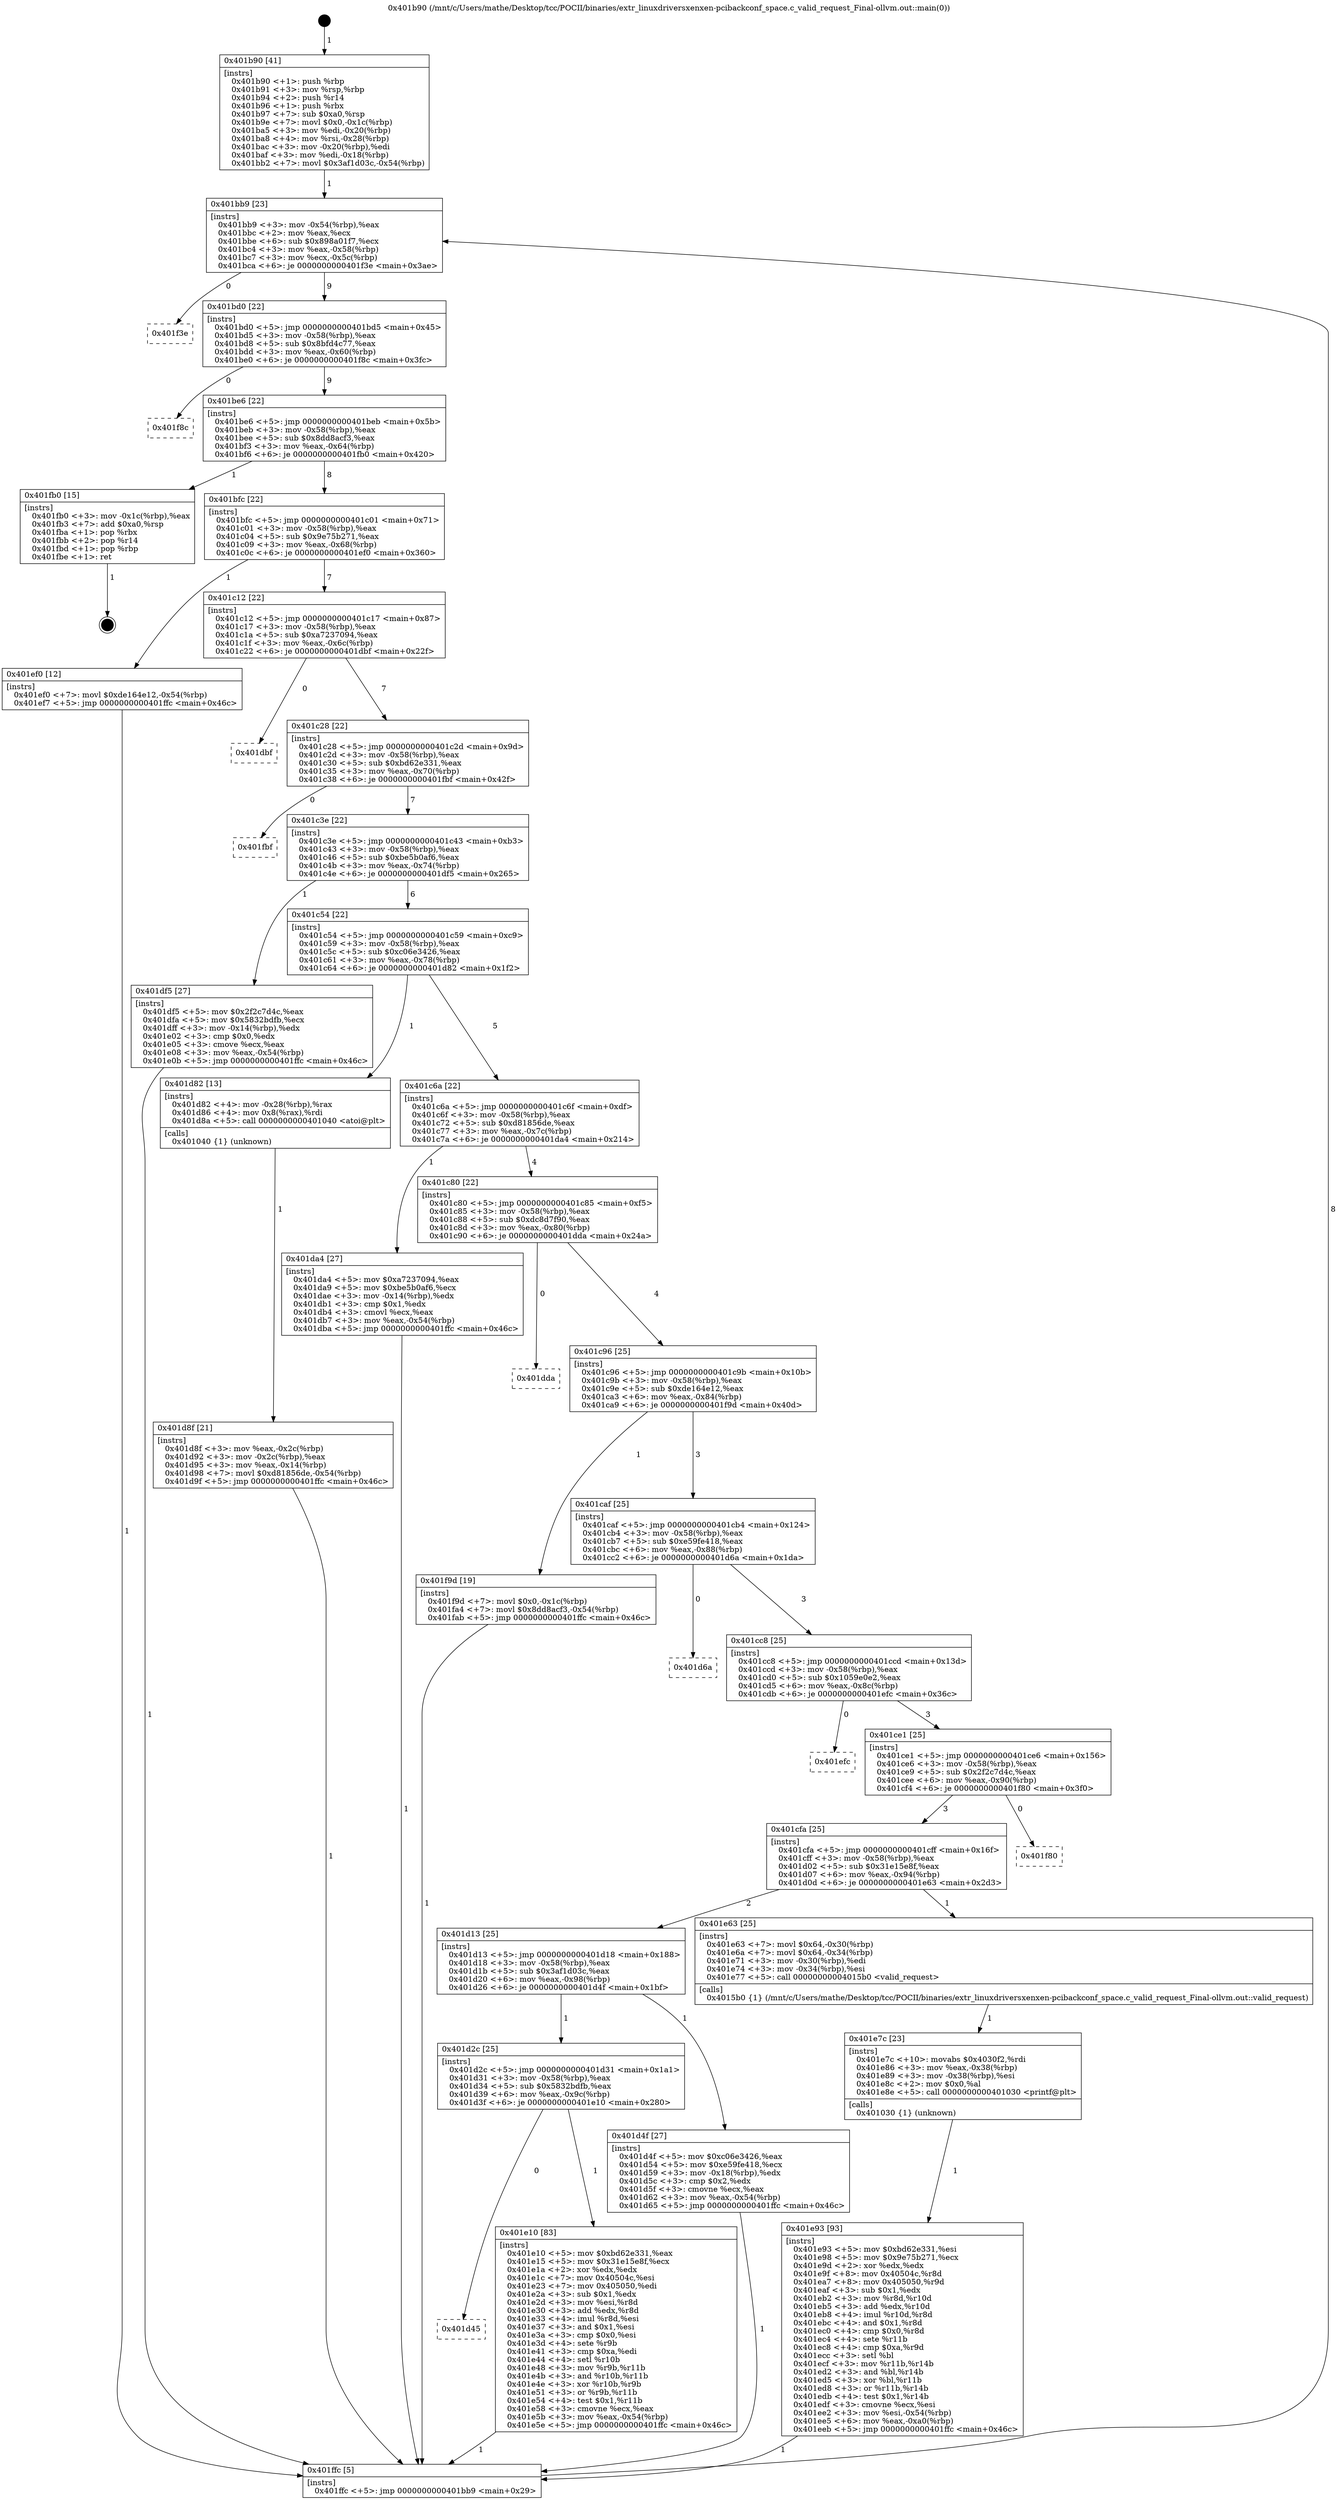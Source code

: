 digraph "0x401b90" {
  label = "0x401b90 (/mnt/c/Users/mathe/Desktop/tcc/POCII/binaries/extr_linuxdriversxenxen-pcibackconf_space.c_valid_request_Final-ollvm.out::main(0))"
  labelloc = "t"
  node[shape=record]

  Entry [label="",width=0.3,height=0.3,shape=circle,fillcolor=black,style=filled]
  "0x401bb9" [label="{
     0x401bb9 [23]\l
     | [instrs]\l
     &nbsp;&nbsp;0x401bb9 \<+3\>: mov -0x54(%rbp),%eax\l
     &nbsp;&nbsp;0x401bbc \<+2\>: mov %eax,%ecx\l
     &nbsp;&nbsp;0x401bbe \<+6\>: sub $0x898a01f7,%ecx\l
     &nbsp;&nbsp;0x401bc4 \<+3\>: mov %eax,-0x58(%rbp)\l
     &nbsp;&nbsp;0x401bc7 \<+3\>: mov %ecx,-0x5c(%rbp)\l
     &nbsp;&nbsp;0x401bca \<+6\>: je 0000000000401f3e \<main+0x3ae\>\l
  }"]
  "0x401f3e" [label="{
     0x401f3e\l
  }", style=dashed]
  "0x401bd0" [label="{
     0x401bd0 [22]\l
     | [instrs]\l
     &nbsp;&nbsp;0x401bd0 \<+5\>: jmp 0000000000401bd5 \<main+0x45\>\l
     &nbsp;&nbsp;0x401bd5 \<+3\>: mov -0x58(%rbp),%eax\l
     &nbsp;&nbsp;0x401bd8 \<+5\>: sub $0x8bfd4c77,%eax\l
     &nbsp;&nbsp;0x401bdd \<+3\>: mov %eax,-0x60(%rbp)\l
     &nbsp;&nbsp;0x401be0 \<+6\>: je 0000000000401f8c \<main+0x3fc\>\l
  }"]
  Exit [label="",width=0.3,height=0.3,shape=circle,fillcolor=black,style=filled,peripheries=2]
  "0x401f8c" [label="{
     0x401f8c\l
  }", style=dashed]
  "0x401be6" [label="{
     0x401be6 [22]\l
     | [instrs]\l
     &nbsp;&nbsp;0x401be6 \<+5\>: jmp 0000000000401beb \<main+0x5b\>\l
     &nbsp;&nbsp;0x401beb \<+3\>: mov -0x58(%rbp),%eax\l
     &nbsp;&nbsp;0x401bee \<+5\>: sub $0x8dd8acf3,%eax\l
     &nbsp;&nbsp;0x401bf3 \<+3\>: mov %eax,-0x64(%rbp)\l
     &nbsp;&nbsp;0x401bf6 \<+6\>: je 0000000000401fb0 \<main+0x420\>\l
  }"]
  "0x401e93" [label="{
     0x401e93 [93]\l
     | [instrs]\l
     &nbsp;&nbsp;0x401e93 \<+5\>: mov $0xbd62e331,%esi\l
     &nbsp;&nbsp;0x401e98 \<+5\>: mov $0x9e75b271,%ecx\l
     &nbsp;&nbsp;0x401e9d \<+2\>: xor %edx,%edx\l
     &nbsp;&nbsp;0x401e9f \<+8\>: mov 0x40504c,%r8d\l
     &nbsp;&nbsp;0x401ea7 \<+8\>: mov 0x405050,%r9d\l
     &nbsp;&nbsp;0x401eaf \<+3\>: sub $0x1,%edx\l
     &nbsp;&nbsp;0x401eb2 \<+3\>: mov %r8d,%r10d\l
     &nbsp;&nbsp;0x401eb5 \<+3\>: add %edx,%r10d\l
     &nbsp;&nbsp;0x401eb8 \<+4\>: imul %r10d,%r8d\l
     &nbsp;&nbsp;0x401ebc \<+4\>: and $0x1,%r8d\l
     &nbsp;&nbsp;0x401ec0 \<+4\>: cmp $0x0,%r8d\l
     &nbsp;&nbsp;0x401ec4 \<+4\>: sete %r11b\l
     &nbsp;&nbsp;0x401ec8 \<+4\>: cmp $0xa,%r9d\l
     &nbsp;&nbsp;0x401ecc \<+3\>: setl %bl\l
     &nbsp;&nbsp;0x401ecf \<+3\>: mov %r11b,%r14b\l
     &nbsp;&nbsp;0x401ed2 \<+3\>: and %bl,%r14b\l
     &nbsp;&nbsp;0x401ed5 \<+3\>: xor %bl,%r11b\l
     &nbsp;&nbsp;0x401ed8 \<+3\>: or %r11b,%r14b\l
     &nbsp;&nbsp;0x401edb \<+4\>: test $0x1,%r14b\l
     &nbsp;&nbsp;0x401edf \<+3\>: cmovne %ecx,%esi\l
     &nbsp;&nbsp;0x401ee2 \<+3\>: mov %esi,-0x54(%rbp)\l
     &nbsp;&nbsp;0x401ee5 \<+6\>: mov %eax,-0xa0(%rbp)\l
     &nbsp;&nbsp;0x401eeb \<+5\>: jmp 0000000000401ffc \<main+0x46c\>\l
  }"]
  "0x401fb0" [label="{
     0x401fb0 [15]\l
     | [instrs]\l
     &nbsp;&nbsp;0x401fb0 \<+3\>: mov -0x1c(%rbp),%eax\l
     &nbsp;&nbsp;0x401fb3 \<+7\>: add $0xa0,%rsp\l
     &nbsp;&nbsp;0x401fba \<+1\>: pop %rbx\l
     &nbsp;&nbsp;0x401fbb \<+2\>: pop %r14\l
     &nbsp;&nbsp;0x401fbd \<+1\>: pop %rbp\l
     &nbsp;&nbsp;0x401fbe \<+1\>: ret\l
  }"]
  "0x401bfc" [label="{
     0x401bfc [22]\l
     | [instrs]\l
     &nbsp;&nbsp;0x401bfc \<+5\>: jmp 0000000000401c01 \<main+0x71\>\l
     &nbsp;&nbsp;0x401c01 \<+3\>: mov -0x58(%rbp),%eax\l
     &nbsp;&nbsp;0x401c04 \<+5\>: sub $0x9e75b271,%eax\l
     &nbsp;&nbsp;0x401c09 \<+3\>: mov %eax,-0x68(%rbp)\l
     &nbsp;&nbsp;0x401c0c \<+6\>: je 0000000000401ef0 \<main+0x360\>\l
  }"]
  "0x401e7c" [label="{
     0x401e7c [23]\l
     | [instrs]\l
     &nbsp;&nbsp;0x401e7c \<+10\>: movabs $0x4030f2,%rdi\l
     &nbsp;&nbsp;0x401e86 \<+3\>: mov %eax,-0x38(%rbp)\l
     &nbsp;&nbsp;0x401e89 \<+3\>: mov -0x38(%rbp),%esi\l
     &nbsp;&nbsp;0x401e8c \<+2\>: mov $0x0,%al\l
     &nbsp;&nbsp;0x401e8e \<+5\>: call 0000000000401030 \<printf@plt\>\l
     | [calls]\l
     &nbsp;&nbsp;0x401030 \{1\} (unknown)\l
  }"]
  "0x401ef0" [label="{
     0x401ef0 [12]\l
     | [instrs]\l
     &nbsp;&nbsp;0x401ef0 \<+7\>: movl $0xde164e12,-0x54(%rbp)\l
     &nbsp;&nbsp;0x401ef7 \<+5\>: jmp 0000000000401ffc \<main+0x46c\>\l
  }"]
  "0x401c12" [label="{
     0x401c12 [22]\l
     | [instrs]\l
     &nbsp;&nbsp;0x401c12 \<+5\>: jmp 0000000000401c17 \<main+0x87\>\l
     &nbsp;&nbsp;0x401c17 \<+3\>: mov -0x58(%rbp),%eax\l
     &nbsp;&nbsp;0x401c1a \<+5\>: sub $0xa7237094,%eax\l
     &nbsp;&nbsp;0x401c1f \<+3\>: mov %eax,-0x6c(%rbp)\l
     &nbsp;&nbsp;0x401c22 \<+6\>: je 0000000000401dbf \<main+0x22f\>\l
  }"]
  "0x401d45" [label="{
     0x401d45\l
  }", style=dashed]
  "0x401dbf" [label="{
     0x401dbf\l
  }", style=dashed]
  "0x401c28" [label="{
     0x401c28 [22]\l
     | [instrs]\l
     &nbsp;&nbsp;0x401c28 \<+5\>: jmp 0000000000401c2d \<main+0x9d\>\l
     &nbsp;&nbsp;0x401c2d \<+3\>: mov -0x58(%rbp),%eax\l
     &nbsp;&nbsp;0x401c30 \<+5\>: sub $0xbd62e331,%eax\l
     &nbsp;&nbsp;0x401c35 \<+3\>: mov %eax,-0x70(%rbp)\l
     &nbsp;&nbsp;0x401c38 \<+6\>: je 0000000000401fbf \<main+0x42f\>\l
  }"]
  "0x401e10" [label="{
     0x401e10 [83]\l
     | [instrs]\l
     &nbsp;&nbsp;0x401e10 \<+5\>: mov $0xbd62e331,%eax\l
     &nbsp;&nbsp;0x401e15 \<+5\>: mov $0x31e15e8f,%ecx\l
     &nbsp;&nbsp;0x401e1a \<+2\>: xor %edx,%edx\l
     &nbsp;&nbsp;0x401e1c \<+7\>: mov 0x40504c,%esi\l
     &nbsp;&nbsp;0x401e23 \<+7\>: mov 0x405050,%edi\l
     &nbsp;&nbsp;0x401e2a \<+3\>: sub $0x1,%edx\l
     &nbsp;&nbsp;0x401e2d \<+3\>: mov %esi,%r8d\l
     &nbsp;&nbsp;0x401e30 \<+3\>: add %edx,%r8d\l
     &nbsp;&nbsp;0x401e33 \<+4\>: imul %r8d,%esi\l
     &nbsp;&nbsp;0x401e37 \<+3\>: and $0x1,%esi\l
     &nbsp;&nbsp;0x401e3a \<+3\>: cmp $0x0,%esi\l
     &nbsp;&nbsp;0x401e3d \<+4\>: sete %r9b\l
     &nbsp;&nbsp;0x401e41 \<+3\>: cmp $0xa,%edi\l
     &nbsp;&nbsp;0x401e44 \<+4\>: setl %r10b\l
     &nbsp;&nbsp;0x401e48 \<+3\>: mov %r9b,%r11b\l
     &nbsp;&nbsp;0x401e4b \<+3\>: and %r10b,%r11b\l
     &nbsp;&nbsp;0x401e4e \<+3\>: xor %r10b,%r9b\l
     &nbsp;&nbsp;0x401e51 \<+3\>: or %r9b,%r11b\l
     &nbsp;&nbsp;0x401e54 \<+4\>: test $0x1,%r11b\l
     &nbsp;&nbsp;0x401e58 \<+3\>: cmovne %ecx,%eax\l
     &nbsp;&nbsp;0x401e5b \<+3\>: mov %eax,-0x54(%rbp)\l
     &nbsp;&nbsp;0x401e5e \<+5\>: jmp 0000000000401ffc \<main+0x46c\>\l
  }"]
  "0x401fbf" [label="{
     0x401fbf\l
  }", style=dashed]
  "0x401c3e" [label="{
     0x401c3e [22]\l
     | [instrs]\l
     &nbsp;&nbsp;0x401c3e \<+5\>: jmp 0000000000401c43 \<main+0xb3\>\l
     &nbsp;&nbsp;0x401c43 \<+3\>: mov -0x58(%rbp),%eax\l
     &nbsp;&nbsp;0x401c46 \<+5\>: sub $0xbe5b0af6,%eax\l
     &nbsp;&nbsp;0x401c4b \<+3\>: mov %eax,-0x74(%rbp)\l
     &nbsp;&nbsp;0x401c4e \<+6\>: je 0000000000401df5 \<main+0x265\>\l
  }"]
  "0x401d8f" [label="{
     0x401d8f [21]\l
     | [instrs]\l
     &nbsp;&nbsp;0x401d8f \<+3\>: mov %eax,-0x2c(%rbp)\l
     &nbsp;&nbsp;0x401d92 \<+3\>: mov -0x2c(%rbp),%eax\l
     &nbsp;&nbsp;0x401d95 \<+3\>: mov %eax,-0x14(%rbp)\l
     &nbsp;&nbsp;0x401d98 \<+7\>: movl $0xd81856de,-0x54(%rbp)\l
     &nbsp;&nbsp;0x401d9f \<+5\>: jmp 0000000000401ffc \<main+0x46c\>\l
  }"]
  "0x401df5" [label="{
     0x401df5 [27]\l
     | [instrs]\l
     &nbsp;&nbsp;0x401df5 \<+5\>: mov $0x2f2c7d4c,%eax\l
     &nbsp;&nbsp;0x401dfa \<+5\>: mov $0x5832bdfb,%ecx\l
     &nbsp;&nbsp;0x401dff \<+3\>: mov -0x14(%rbp),%edx\l
     &nbsp;&nbsp;0x401e02 \<+3\>: cmp $0x0,%edx\l
     &nbsp;&nbsp;0x401e05 \<+3\>: cmove %ecx,%eax\l
     &nbsp;&nbsp;0x401e08 \<+3\>: mov %eax,-0x54(%rbp)\l
     &nbsp;&nbsp;0x401e0b \<+5\>: jmp 0000000000401ffc \<main+0x46c\>\l
  }"]
  "0x401c54" [label="{
     0x401c54 [22]\l
     | [instrs]\l
     &nbsp;&nbsp;0x401c54 \<+5\>: jmp 0000000000401c59 \<main+0xc9\>\l
     &nbsp;&nbsp;0x401c59 \<+3\>: mov -0x58(%rbp),%eax\l
     &nbsp;&nbsp;0x401c5c \<+5\>: sub $0xc06e3426,%eax\l
     &nbsp;&nbsp;0x401c61 \<+3\>: mov %eax,-0x78(%rbp)\l
     &nbsp;&nbsp;0x401c64 \<+6\>: je 0000000000401d82 \<main+0x1f2\>\l
  }"]
  "0x401b90" [label="{
     0x401b90 [41]\l
     | [instrs]\l
     &nbsp;&nbsp;0x401b90 \<+1\>: push %rbp\l
     &nbsp;&nbsp;0x401b91 \<+3\>: mov %rsp,%rbp\l
     &nbsp;&nbsp;0x401b94 \<+2\>: push %r14\l
     &nbsp;&nbsp;0x401b96 \<+1\>: push %rbx\l
     &nbsp;&nbsp;0x401b97 \<+7\>: sub $0xa0,%rsp\l
     &nbsp;&nbsp;0x401b9e \<+7\>: movl $0x0,-0x1c(%rbp)\l
     &nbsp;&nbsp;0x401ba5 \<+3\>: mov %edi,-0x20(%rbp)\l
     &nbsp;&nbsp;0x401ba8 \<+4\>: mov %rsi,-0x28(%rbp)\l
     &nbsp;&nbsp;0x401bac \<+3\>: mov -0x20(%rbp),%edi\l
     &nbsp;&nbsp;0x401baf \<+3\>: mov %edi,-0x18(%rbp)\l
     &nbsp;&nbsp;0x401bb2 \<+7\>: movl $0x3af1d03c,-0x54(%rbp)\l
  }"]
  "0x401d82" [label="{
     0x401d82 [13]\l
     | [instrs]\l
     &nbsp;&nbsp;0x401d82 \<+4\>: mov -0x28(%rbp),%rax\l
     &nbsp;&nbsp;0x401d86 \<+4\>: mov 0x8(%rax),%rdi\l
     &nbsp;&nbsp;0x401d8a \<+5\>: call 0000000000401040 \<atoi@plt\>\l
     | [calls]\l
     &nbsp;&nbsp;0x401040 \{1\} (unknown)\l
  }"]
  "0x401c6a" [label="{
     0x401c6a [22]\l
     | [instrs]\l
     &nbsp;&nbsp;0x401c6a \<+5\>: jmp 0000000000401c6f \<main+0xdf\>\l
     &nbsp;&nbsp;0x401c6f \<+3\>: mov -0x58(%rbp),%eax\l
     &nbsp;&nbsp;0x401c72 \<+5\>: sub $0xd81856de,%eax\l
     &nbsp;&nbsp;0x401c77 \<+3\>: mov %eax,-0x7c(%rbp)\l
     &nbsp;&nbsp;0x401c7a \<+6\>: je 0000000000401da4 \<main+0x214\>\l
  }"]
  "0x401ffc" [label="{
     0x401ffc [5]\l
     | [instrs]\l
     &nbsp;&nbsp;0x401ffc \<+5\>: jmp 0000000000401bb9 \<main+0x29\>\l
  }"]
  "0x401da4" [label="{
     0x401da4 [27]\l
     | [instrs]\l
     &nbsp;&nbsp;0x401da4 \<+5\>: mov $0xa7237094,%eax\l
     &nbsp;&nbsp;0x401da9 \<+5\>: mov $0xbe5b0af6,%ecx\l
     &nbsp;&nbsp;0x401dae \<+3\>: mov -0x14(%rbp),%edx\l
     &nbsp;&nbsp;0x401db1 \<+3\>: cmp $0x1,%edx\l
     &nbsp;&nbsp;0x401db4 \<+3\>: cmovl %ecx,%eax\l
     &nbsp;&nbsp;0x401db7 \<+3\>: mov %eax,-0x54(%rbp)\l
     &nbsp;&nbsp;0x401dba \<+5\>: jmp 0000000000401ffc \<main+0x46c\>\l
  }"]
  "0x401c80" [label="{
     0x401c80 [22]\l
     | [instrs]\l
     &nbsp;&nbsp;0x401c80 \<+5\>: jmp 0000000000401c85 \<main+0xf5\>\l
     &nbsp;&nbsp;0x401c85 \<+3\>: mov -0x58(%rbp),%eax\l
     &nbsp;&nbsp;0x401c88 \<+5\>: sub $0xdc8d7f90,%eax\l
     &nbsp;&nbsp;0x401c8d \<+3\>: mov %eax,-0x80(%rbp)\l
     &nbsp;&nbsp;0x401c90 \<+6\>: je 0000000000401dda \<main+0x24a\>\l
  }"]
  "0x401d2c" [label="{
     0x401d2c [25]\l
     | [instrs]\l
     &nbsp;&nbsp;0x401d2c \<+5\>: jmp 0000000000401d31 \<main+0x1a1\>\l
     &nbsp;&nbsp;0x401d31 \<+3\>: mov -0x58(%rbp),%eax\l
     &nbsp;&nbsp;0x401d34 \<+5\>: sub $0x5832bdfb,%eax\l
     &nbsp;&nbsp;0x401d39 \<+6\>: mov %eax,-0x9c(%rbp)\l
     &nbsp;&nbsp;0x401d3f \<+6\>: je 0000000000401e10 \<main+0x280\>\l
  }"]
  "0x401dda" [label="{
     0x401dda\l
  }", style=dashed]
  "0x401c96" [label="{
     0x401c96 [25]\l
     | [instrs]\l
     &nbsp;&nbsp;0x401c96 \<+5\>: jmp 0000000000401c9b \<main+0x10b\>\l
     &nbsp;&nbsp;0x401c9b \<+3\>: mov -0x58(%rbp),%eax\l
     &nbsp;&nbsp;0x401c9e \<+5\>: sub $0xde164e12,%eax\l
     &nbsp;&nbsp;0x401ca3 \<+6\>: mov %eax,-0x84(%rbp)\l
     &nbsp;&nbsp;0x401ca9 \<+6\>: je 0000000000401f9d \<main+0x40d\>\l
  }"]
  "0x401d4f" [label="{
     0x401d4f [27]\l
     | [instrs]\l
     &nbsp;&nbsp;0x401d4f \<+5\>: mov $0xc06e3426,%eax\l
     &nbsp;&nbsp;0x401d54 \<+5\>: mov $0xe59fe418,%ecx\l
     &nbsp;&nbsp;0x401d59 \<+3\>: mov -0x18(%rbp),%edx\l
     &nbsp;&nbsp;0x401d5c \<+3\>: cmp $0x2,%edx\l
     &nbsp;&nbsp;0x401d5f \<+3\>: cmovne %ecx,%eax\l
     &nbsp;&nbsp;0x401d62 \<+3\>: mov %eax,-0x54(%rbp)\l
     &nbsp;&nbsp;0x401d65 \<+5\>: jmp 0000000000401ffc \<main+0x46c\>\l
  }"]
  "0x401f9d" [label="{
     0x401f9d [19]\l
     | [instrs]\l
     &nbsp;&nbsp;0x401f9d \<+7\>: movl $0x0,-0x1c(%rbp)\l
     &nbsp;&nbsp;0x401fa4 \<+7\>: movl $0x8dd8acf3,-0x54(%rbp)\l
     &nbsp;&nbsp;0x401fab \<+5\>: jmp 0000000000401ffc \<main+0x46c\>\l
  }"]
  "0x401caf" [label="{
     0x401caf [25]\l
     | [instrs]\l
     &nbsp;&nbsp;0x401caf \<+5\>: jmp 0000000000401cb4 \<main+0x124\>\l
     &nbsp;&nbsp;0x401cb4 \<+3\>: mov -0x58(%rbp),%eax\l
     &nbsp;&nbsp;0x401cb7 \<+5\>: sub $0xe59fe418,%eax\l
     &nbsp;&nbsp;0x401cbc \<+6\>: mov %eax,-0x88(%rbp)\l
     &nbsp;&nbsp;0x401cc2 \<+6\>: je 0000000000401d6a \<main+0x1da\>\l
  }"]
  "0x401d13" [label="{
     0x401d13 [25]\l
     | [instrs]\l
     &nbsp;&nbsp;0x401d13 \<+5\>: jmp 0000000000401d18 \<main+0x188\>\l
     &nbsp;&nbsp;0x401d18 \<+3\>: mov -0x58(%rbp),%eax\l
     &nbsp;&nbsp;0x401d1b \<+5\>: sub $0x3af1d03c,%eax\l
     &nbsp;&nbsp;0x401d20 \<+6\>: mov %eax,-0x98(%rbp)\l
     &nbsp;&nbsp;0x401d26 \<+6\>: je 0000000000401d4f \<main+0x1bf\>\l
  }"]
  "0x401d6a" [label="{
     0x401d6a\l
  }", style=dashed]
  "0x401cc8" [label="{
     0x401cc8 [25]\l
     | [instrs]\l
     &nbsp;&nbsp;0x401cc8 \<+5\>: jmp 0000000000401ccd \<main+0x13d\>\l
     &nbsp;&nbsp;0x401ccd \<+3\>: mov -0x58(%rbp),%eax\l
     &nbsp;&nbsp;0x401cd0 \<+5\>: sub $0x1059e0e2,%eax\l
     &nbsp;&nbsp;0x401cd5 \<+6\>: mov %eax,-0x8c(%rbp)\l
     &nbsp;&nbsp;0x401cdb \<+6\>: je 0000000000401efc \<main+0x36c\>\l
  }"]
  "0x401e63" [label="{
     0x401e63 [25]\l
     | [instrs]\l
     &nbsp;&nbsp;0x401e63 \<+7\>: movl $0x64,-0x30(%rbp)\l
     &nbsp;&nbsp;0x401e6a \<+7\>: movl $0x64,-0x34(%rbp)\l
     &nbsp;&nbsp;0x401e71 \<+3\>: mov -0x30(%rbp),%edi\l
     &nbsp;&nbsp;0x401e74 \<+3\>: mov -0x34(%rbp),%esi\l
     &nbsp;&nbsp;0x401e77 \<+5\>: call 00000000004015b0 \<valid_request\>\l
     | [calls]\l
     &nbsp;&nbsp;0x4015b0 \{1\} (/mnt/c/Users/mathe/Desktop/tcc/POCII/binaries/extr_linuxdriversxenxen-pcibackconf_space.c_valid_request_Final-ollvm.out::valid_request)\l
  }"]
  "0x401efc" [label="{
     0x401efc\l
  }", style=dashed]
  "0x401ce1" [label="{
     0x401ce1 [25]\l
     | [instrs]\l
     &nbsp;&nbsp;0x401ce1 \<+5\>: jmp 0000000000401ce6 \<main+0x156\>\l
     &nbsp;&nbsp;0x401ce6 \<+3\>: mov -0x58(%rbp),%eax\l
     &nbsp;&nbsp;0x401ce9 \<+5\>: sub $0x2f2c7d4c,%eax\l
     &nbsp;&nbsp;0x401cee \<+6\>: mov %eax,-0x90(%rbp)\l
     &nbsp;&nbsp;0x401cf4 \<+6\>: je 0000000000401f80 \<main+0x3f0\>\l
  }"]
  "0x401cfa" [label="{
     0x401cfa [25]\l
     | [instrs]\l
     &nbsp;&nbsp;0x401cfa \<+5\>: jmp 0000000000401cff \<main+0x16f\>\l
     &nbsp;&nbsp;0x401cff \<+3\>: mov -0x58(%rbp),%eax\l
     &nbsp;&nbsp;0x401d02 \<+5\>: sub $0x31e15e8f,%eax\l
     &nbsp;&nbsp;0x401d07 \<+6\>: mov %eax,-0x94(%rbp)\l
     &nbsp;&nbsp;0x401d0d \<+6\>: je 0000000000401e63 \<main+0x2d3\>\l
  }"]
  "0x401f80" [label="{
     0x401f80\l
  }", style=dashed]
  Entry -> "0x401b90" [label=" 1"]
  "0x401bb9" -> "0x401f3e" [label=" 0"]
  "0x401bb9" -> "0x401bd0" [label=" 9"]
  "0x401fb0" -> Exit [label=" 1"]
  "0x401bd0" -> "0x401f8c" [label=" 0"]
  "0x401bd0" -> "0x401be6" [label=" 9"]
  "0x401f9d" -> "0x401ffc" [label=" 1"]
  "0x401be6" -> "0x401fb0" [label=" 1"]
  "0x401be6" -> "0x401bfc" [label=" 8"]
  "0x401ef0" -> "0x401ffc" [label=" 1"]
  "0x401bfc" -> "0x401ef0" [label=" 1"]
  "0x401bfc" -> "0x401c12" [label=" 7"]
  "0x401e93" -> "0x401ffc" [label=" 1"]
  "0x401c12" -> "0x401dbf" [label=" 0"]
  "0x401c12" -> "0x401c28" [label=" 7"]
  "0x401e7c" -> "0x401e93" [label=" 1"]
  "0x401c28" -> "0x401fbf" [label=" 0"]
  "0x401c28" -> "0x401c3e" [label=" 7"]
  "0x401e63" -> "0x401e7c" [label=" 1"]
  "0x401c3e" -> "0x401df5" [label=" 1"]
  "0x401c3e" -> "0x401c54" [label=" 6"]
  "0x401d2c" -> "0x401d45" [label=" 0"]
  "0x401c54" -> "0x401d82" [label=" 1"]
  "0x401c54" -> "0x401c6a" [label=" 5"]
  "0x401d2c" -> "0x401e10" [label=" 1"]
  "0x401c6a" -> "0x401da4" [label=" 1"]
  "0x401c6a" -> "0x401c80" [label=" 4"]
  "0x401e10" -> "0x401ffc" [label=" 1"]
  "0x401c80" -> "0x401dda" [label=" 0"]
  "0x401c80" -> "0x401c96" [label=" 4"]
  "0x401df5" -> "0x401ffc" [label=" 1"]
  "0x401c96" -> "0x401f9d" [label=" 1"]
  "0x401c96" -> "0x401caf" [label=" 3"]
  "0x401da4" -> "0x401ffc" [label=" 1"]
  "0x401caf" -> "0x401d6a" [label=" 0"]
  "0x401caf" -> "0x401cc8" [label=" 3"]
  "0x401d82" -> "0x401d8f" [label=" 1"]
  "0x401cc8" -> "0x401efc" [label=" 0"]
  "0x401cc8" -> "0x401ce1" [label=" 3"]
  "0x401ffc" -> "0x401bb9" [label=" 8"]
  "0x401ce1" -> "0x401f80" [label=" 0"]
  "0x401ce1" -> "0x401cfa" [label=" 3"]
  "0x401b90" -> "0x401bb9" [label=" 1"]
  "0x401cfa" -> "0x401e63" [label=" 1"]
  "0x401cfa" -> "0x401d13" [label=" 2"]
  "0x401d8f" -> "0x401ffc" [label=" 1"]
  "0x401d13" -> "0x401d4f" [label=" 1"]
  "0x401d13" -> "0x401d2c" [label=" 1"]
  "0x401d4f" -> "0x401ffc" [label=" 1"]
}
